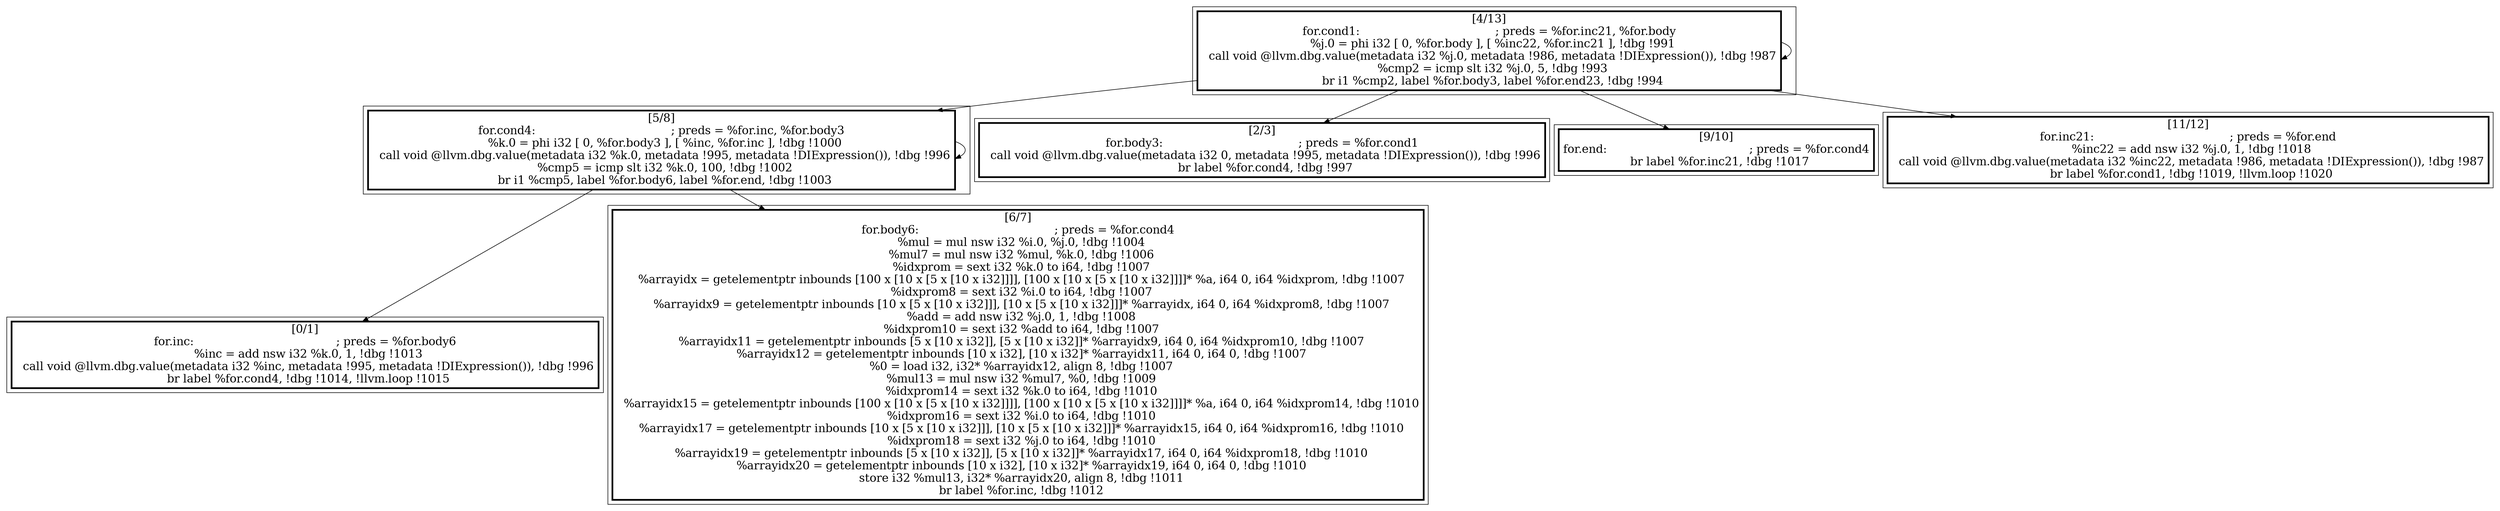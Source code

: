 
digraph G {



node172->node172 [ ]
node170->node170 [ ]
node170->node174 [ ]
node172->node168 [ ]
node172->node173 [ ]
node170->node172 [ ]
node170->node171 [ ]
node170->node169 [ ]


subgraph cluster6 {


node174 [penwidth=3.0,fontsize=20,shape=rectangle,label="[2/3]
for.body3:                                        ; preds = %for.cond1
  call void @llvm.dbg.value(metadata i32 0, metadata !995, metadata !DIExpression()), !dbg !996
  br label %for.cond4, !dbg !997
" ]



}

subgraph cluster0 {


node168 [penwidth=3.0,fontsize=20,shape=rectangle,label="[0/1]
for.inc:                                          ; preds = %for.body6
  %inc = add nsw i32 %k.0, 1, !dbg !1013
  call void @llvm.dbg.value(metadata i32 %inc, metadata !995, metadata !DIExpression()), !dbg !996
  br label %for.cond4, !dbg !1014, !llvm.loop !1015
" ]



}

subgraph cluster5 {


node173 [penwidth=3.0,fontsize=20,shape=rectangle,label="[6/7]
for.body6:                                        ; preds = %for.cond4
  %mul = mul nsw i32 %i.0, %j.0, !dbg !1004
  %mul7 = mul nsw i32 %mul, %k.0, !dbg !1006
  %idxprom = sext i32 %k.0 to i64, !dbg !1007
  %arrayidx = getelementptr inbounds [100 x [10 x [5 x [10 x i32]]]], [100 x [10 x [5 x [10 x i32]]]]* %a, i64 0, i64 %idxprom, !dbg !1007
  %idxprom8 = sext i32 %i.0 to i64, !dbg !1007
  %arrayidx9 = getelementptr inbounds [10 x [5 x [10 x i32]]], [10 x [5 x [10 x i32]]]* %arrayidx, i64 0, i64 %idxprom8, !dbg !1007
  %add = add nsw i32 %j.0, 1, !dbg !1008
  %idxprom10 = sext i32 %add to i64, !dbg !1007
  %arrayidx11 = getelementptr inbounds [5 x [10 x i32]], [5 x [10 x i32]]* %arrayidx9, i64 0, i64 %idxprom10, !dbg !1007
  %arrayidx12 = getelementptr inbounds [10 x i32], [10 x i32]* %arrayidx11, i64 0, i64 0, !dbg !1007
  %0 = load i32, i32* %arrayidx12, align 8, !dbg !1007
  %mul13 = mul nsw i32 %mul7, %0, !dbg !1009
  %idxprom14 = sext i32 %k.0 to i64, !dbg !1010
  %arrayidx15 = getelementptr inbounds [100 x [10 x [5 x [10 x i32]]]], [100 x [10 x [5 x [10 x i32]]]]* %a, i64 0, i64 %idxprom14, !dbg !1010
  %idxprom16 = sext i32 %i.0 to i64, !dbg !1010
  %arrayidx17 = getelementptr inbounds [10 x [5 x [10 x i32]]], [10 x [5 x [10 x i32]]]* %arrayidx15, i64 0, i64 %idxprom16, !dbg !1010
  %idxprom18 = sext i32 %j.0 to i64, !dbg !1010
  %arrayidx19 = getelementptr inbounds [5 x [10 x i32]], [5 x [10 x i32]]* %arrayidx17, i64 0, i64 %idxprom18, !dbg !1010
  %arrayidx20 = getelementptr inbounds [10 x i32], [10 x i32]* %arrayidx19, i64 0, i64 0, !dbg !1010
  store i32 %mul13, i32* %arrayidx20, align 8, !dbg !1011
  br label %for.inc, !dbg !1012
" ]



}

subgraph cluster1 {


node169 [penwidth=3.0,fontsize=20,shape=rectangle,label="[11/12]
for.inc21:                                        ; preds = %for.end
  %inc22 = add nsw i32 %j.0, 1, !dbg !1018
  call void @llvm.dbg.value(metadata i32 %inc22, metadata !986, metadata !DIExpression()), !dbg !987
  br label %for.cond1, !dbg !1019, !llvm.loop !1020
" ]



}

subgraph cluster2 {


node170 [penwidth=3.0,fontsize=20,shape=rectangle,label="[4/13]
for.cond1:                                        ; preds = %for.inc21, %for.body
  %j.0 = phi i32 [ 0, %for.body ], [ %inc22, %for.inc21 ], !dbg !991
  call void @llvm.dbg.value(metadata i32 %j.0, metadata !986, metadata !DIExpression()), !dbg !987
  %cmp2 = icmp slt i32 %j.0, 5, !dbg !993
  br i1 %cmp2, label %for.body3, label %for.end23, !dbg !994
" ]



}

subgraph cluster3 {


node171 [penwidth=3.0,fontsize=20,shape=rectangle,label="[9/10]
for.end:                                          ; preds = %for.cond4
  br label %for.inc21, !dbg !1017
" ]



}

subgraph cluster4 {


node172 [penwidth=3.0,fontsize=20,shape=rectangle,label="[5/8]
for.cond4:                                        ; preds = %for.inc, %for.body3
  %k.0 = phi i32 [ 0, %for.body3 ], [ %inc, %for.inc ], !dbg !1000
  call void @llvm.dbg.value(metadata i32 %k.0, metadata !995, metadata !DIExpression()), !dbg !996
  %cmp5 = icmp slt i32 %k.0, 100, !dbg !1002
  br i1 %cmp5, label %for.body6, label %for.end, !dbg !1003
" ]



}

}
